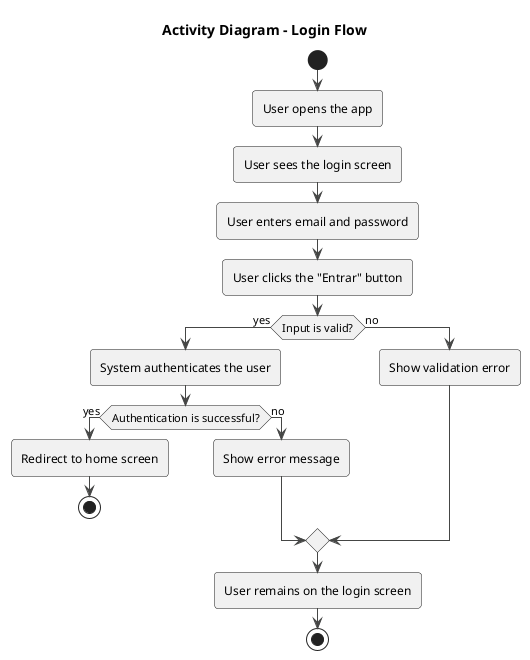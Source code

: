 @startuml
!theme vibrant
title Activity Diagram - Login Flow

start
:User opens the app;
:User sees the login screen;
:User enters email and password;
:User clicks the "Entrar" button;

if (Input is valid?) then (yes)
  :System authenticates the user;
  if (Authentication is successful?) then (yes)
    :Redirect to home screen;
    stop
  else (no)
    :Show error message;
  endif
else (no)
  :Show validation error;
endif

:User remains on the login screen;

stop

@enduml
